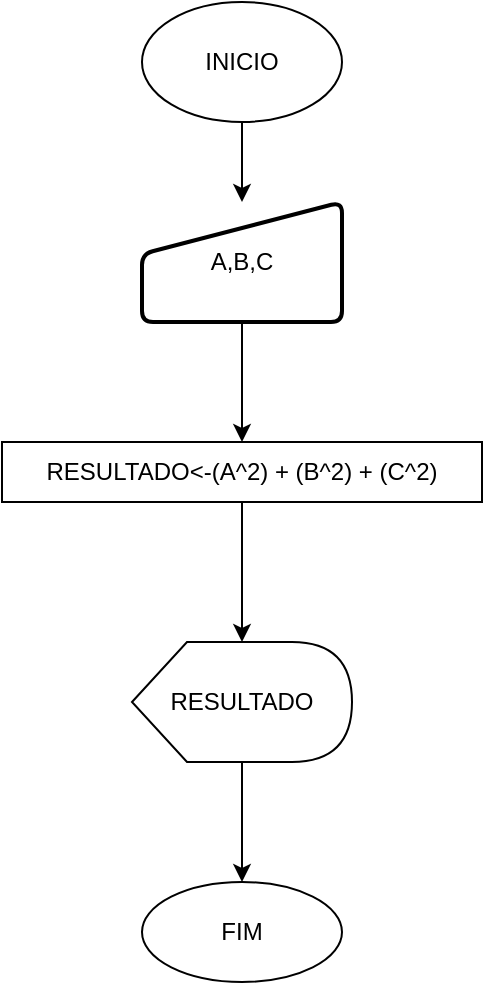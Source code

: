 <mxfile version="14.5.1" type="device"><diagram id="src2j9R9V-3-hFse8R4g" name="Página-1"><mxGraphModel dx="420" dy="511" grid="1" gridSize="10" guides="1" tooltips="1" connect="1" arrows="1" fold="1" page="1" pageScale="1" pageWidth="827" pageHeight="1169" math="0" shadow="0"><root><mxCell id="0"/><mxCell id="1" parent="0"/><mxCell id="E-qjreVxmxPZel5aspA7-2" value="" style="edgeStyle=orthogonalEdgeStyle;rounded=0;orthogonalLoop=1;jettySize=auto;html=1;" edge="1" parent="1" source="cUvCM26F8FCubxAHMYQQ-1" target="E-qjreVxmxPZel5aspA7-1"><mxGeometry relative="1" as="geometry"/></mxCell><mxCell id="cUvCM26F8FCubxAHMYQQ-1" value="INICIO" style="ellipse;whiteSpace=wrap;html=1;" parent="1" vertex="1"><mxGeometry x="370" y="60" width="100" height="60" as="geometry"/></mxCell><mxCell id="cUvCM26F8FCubxAHMYQQ-7" value="" style="edgeStyle=none;rounded=0;orthogonalLoop=1;jettySize=auto;html=1;" parent="1" source="cUvCM26F8FCubxAHMYQQ-4" target="cUvCM26F8FCubxAHMYQQ-6" edge="1"><mxGeometry relative="1" as="geometry"/></mxCell><mxCell id="cUvCM26F8FCubxAHMYQQ-4" value="RESULTADO&amp;lt;-(A^2) + (B^2) + (C^2)" style="whiteSpace=wrap;html=1;" parent="1" vertex="1"><mxGeometry x="300" y="280" width="240" height="30" as="geometry"/></mxCell><mxCell id="cUvCM26F8FCubxAHMYQQ-9" value="" style="edgeStyle=none;rounded=0;orthogonalLoop=1;jettySize=auto;html=1;" parent="1" source="cUvCM26F8FCubxAHMYQQ-6" target="cUvCM26F8FCubxAHMYQQ-8" edge="1"><mxGeometry relative="1" as="geometry"/></mxCell><mxCell id="cUvCM26F8FCubxAHMYQQ-6" value="RESULTADO" style="shape=display;whiteSpace=wrap;html=1;" parent="1" vertex="1"><mxGeometry x="365" y="380" width="110" height="60" as="geometry"/></mxCell><mxCell id="cUvCM26F8FCubxAHMYQQ-8" value="FIM" style="ellipse;whiteSpace=wrap;html=1;" parent="1" vertex="1"><mxGeometry x="370" y="500" width="100" height="50" as="geometry"/></mxCell><mxCell id="E-qjreVxmxPZel5aspA7-3" value="" style="edgeStyle=orthogonalEdgeStyle;rounded=0;orthogonalLoop=1;jettySize=auto;html=1;" edge="1" parent="1" source="E-qjreVxmxPZel5aspA7-1" target="cUvCM26F8FCubxAHMYQQ-4"><mxGeometry relative="1" as="geometry"/></mxCell><mxCell id="E-qjreVxmxPZel5aspA7-1" value="&lt;span&gt;A,B,C&lt;/span&gt;" style="html=1;strokeWidth=2;shape=manualInput;whiteSpace=wrap;rounded=1;size=26;arcSize=11;" vertex="1" parent="1"><mxGeometry x="370" y="160" width="100" height="60" as="geometry"/></mxCell></root></mxGraphModel></diagram></mxfile>
